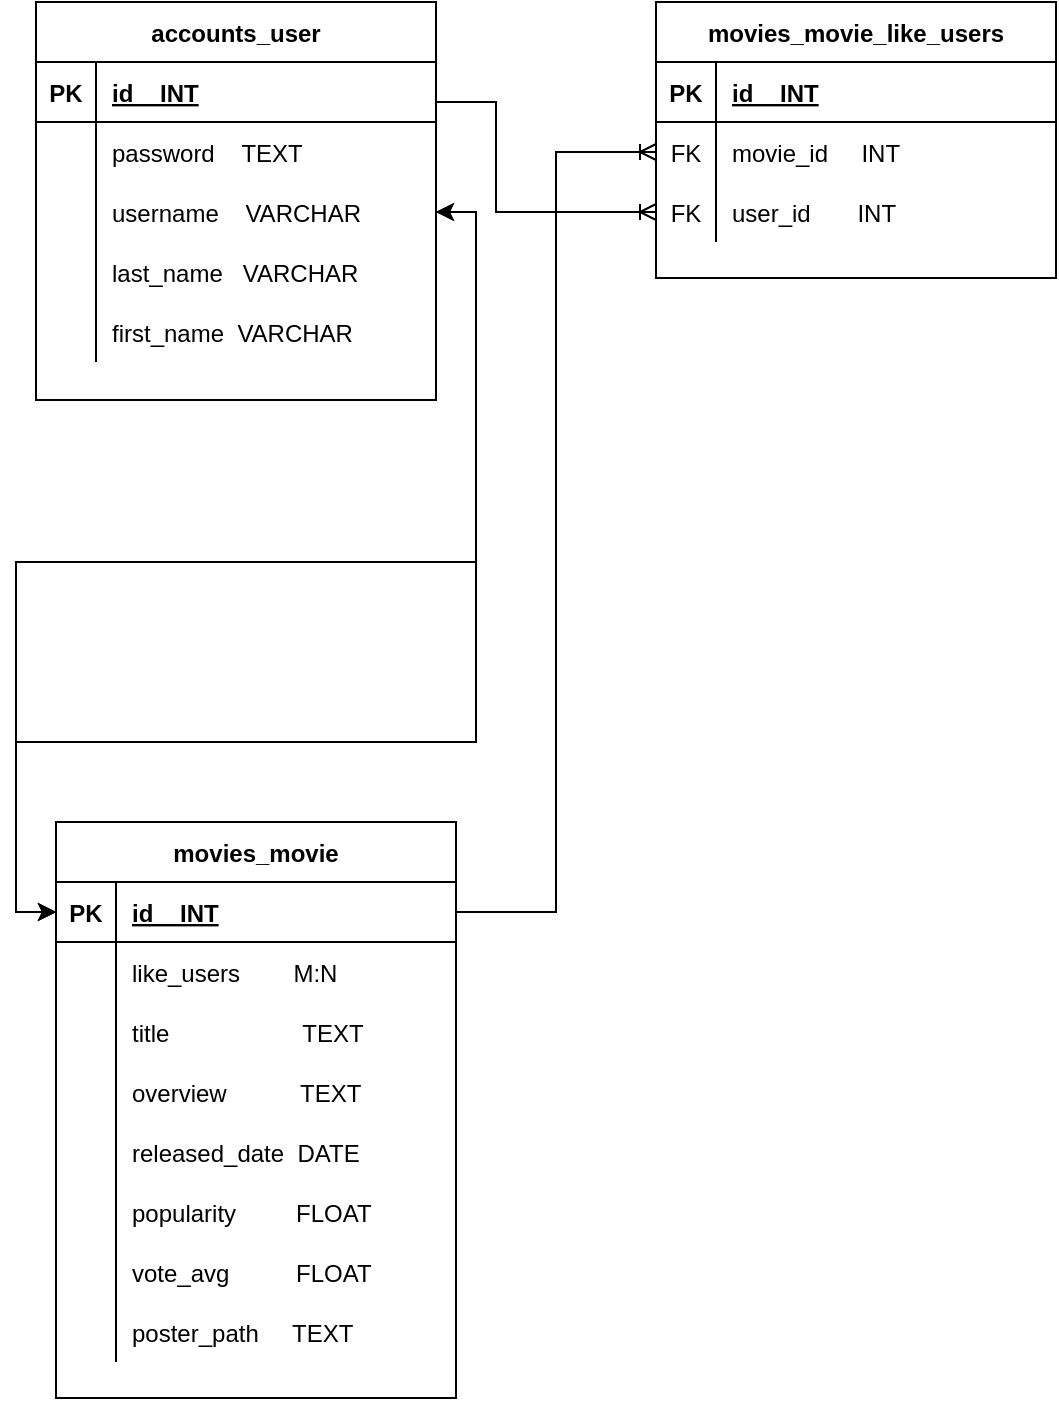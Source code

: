 <mxfile version="20.5.3" type="github">
  <diagram id="R2lEEEUBdFMjLlhIrx00" name="Page-1">
    <mxGraphModel dx="1422" dy="762" grid="1" gridSize="10" guides="1" tooltips="1" connect="1" arrows="1" fold="1" page="1" pageScale="1" pageWidth="850" pageHeight="1100" math="0" shadow="0" extFonts="Permanent Marker^https://fonts.googleapis.com/css?family=Permanent+Marker">
      <root>
        <mxCell id="0" />
        <mxCell id="1" parent="0" />
        <mxCell id="C-vyLk0tnHw3VtMMgP7b-23" value="accounts_user" style="shape=table;startSize=30;container=1;collapsible=1;childLayout=tableLayout;fixedRows=1;rowLines=0;fontStyle=1;align=center;resizeLast=1;" parent="1" vertex="1">
          <mxGeometry x="40" y="40" width="200" height="199" as="geometry" />
        </mxCell>
        <mxCell id="C-vyLk0tnHw3VtMMgP7b-24" value="" style="shape=partialRectangle;collapsible=0;dropTarget=0;pointerEvents=0;fillColor=none;points=[[0,0.5],[1,0.5]];portConstraint=eastwest;top=0;left=0;right=0;bottom=1;" parent="C-vyLk0tnHw3VtMMgP7b-23" vertex="1">
          <mxGeometry y="30" width="200" height="30" as="geometry" />
        </mxCell>
        <mxCell id="C-vyLk0tnHw3VtMMgP7b-25" value="PK" style="shape=partialRectangle;overflow=hidden;connectable=0;fillColor=none;top=0;left=0;bottom=0;right=0;fontStyle=1;" parent="C-vyLk0tnHw3VtMMgP7b-24" vertex="1">
          <mxGeometry width="30" height="30" as="geometry">
            <mxRectangle width="30" height="30" as="alternateBounds" />
          </mxGeometry>
        </mxCell>
        <mxCell id="C-vyLk0tnHw3VtMMgP7b-26" value="id    INT" style="shape=partialRectangle;overflow=hidden;connectable=0;fillColor=none;top=0;left=0;bottom=0;right=0;align=left;spacingLeft=6;fontStyle=5;" parent="C-vyLk0tnHw3VtMMgP7b-24" vertex="1">
          <mxGeometry x="30" width="170" height="30" as="geometry">
            <mxRectangle width="170" height="30" as="alternateBounds" />
          </mxGeometry>
        </mxCell>
        <mxCell id="C-vyLk0tnHw3VtMMgP7b-27" value="" style="shape=partialRectangle;collapsible=0;dropTarget=0;pointerEvents=0;fillColor=none;points=[[0,0.5],[1,0.5]];portConstraint=eastwest;top=0;left=0;right=0;bottom=0;" parent="C-vyLk0tnHw3VtMMgP7b-23" vertex="1">
          <mxGeometry y="60" width="200" height="30" as="geometry" />
        </mxCell>
        <mxCell id="C-vyLk0tnHw3VtMMgP7b-28" value="" style="shape=partialRectangle;overflow=hidden;connectable=0;fillColor=none;top=0;left=0;bottom=0;right=0;" parent="C-vyLk0tnHw3VtMMgP7b-27" vertex="1">
          <mxGeometry width="30" height="30" as="geometry">
            <mxRectangle width="30" height="30" as="alternateBounds" />
          </mxGeometry>
        </mxCell>
        <mxCell id="C-vyLk0tnHw3VtMMgP7b-29" value="password    TEXT" style="shape=partialRectangle;overflow=hidden;connectable=0;fillColor=none;top=0;left=0;bottom=0;right=0;align=left;spacingLeft=6;" parent="C-vyLk0tnHw3VtMMgP7b-27" vertex="1">
          <mxGeometry x="30" width="170" height="30" as="geometry">
            <mxRectangle width="170" height="30" as="alternateBounds" />
          </mxGeometry>
        </mxCell>
        <mxCell id="_Gtlp2m8IhrAsZFHsDkw-34" value="" style="shape=partialRectangle;collapsible=0;dropTarget=0;pointerEvents=0;fillColor=none;points=[[0,0.5],[1,0.5]];portConstraint=eastwest;top=0;left=0;right=0;bottom=0;" parent="C-vyLk0tnHw3VtMMgP7b-23" vertex="1">
          <mxGeometry y="90" width="200" height="30" as="geometry" />
        </mxCell>
        <mxCell id="_Gtlp2m8IhrAsZFHsDkw-35" value="" style="shape=partialRectangle;overflow=hidden;connectable=0;fillColor=none;top=0;left=0;bottom=0;right=0;" parent="_Gtlp2m8IhrAsZFHsDkw-34" vertex="1">
          <mxGeometry width="30" height="30" as="geometry">
            <mxRectangle width="30" height="30" as="alternateBounds" />
          </mxGeometry>
        </mxCell>
        <mxCell id="_Gtlp2m8IhrAsZFHsDkw-36" value="username    VARCHAR" style="shape=partialRectangle;overflow=hidden;connectable=0;fillColor=none;top=0;left=0;bottom=0;right=0;align=left;spacingLeft=6;" parent="_Gtlp2m8IhrAsZFHsDkw-34" vertex="1">
          <mxGeometry x="30" width="170" height="30" as="geometry">
            <mxRectangle width="170" height="30" as="alternateBounds" />
          </mxGeometry>
        </mxCell>
        <mxCell id="gFriDfM9oEjEB1-hXqj7-15" value="" style="shape=partialRectangle;collapsible=0;dropTarget=0;pointerEvents=0;fillColor=none;points=[[0,0.5],[1,0.5]];portConstraint=eastwest;top=0;left=0;right=0;bottom=0;" vertex="1" parent="C-vyLk0tnHw3VtMMgP7b-23">
          <mxGeometry y="120" width="200" height="30" as="geometry" />
        </mxCell>
        <mxCell id="gFriDfM9oEjEB1-hXqj7-16" value="" style="shape=partialRectangle;overflow=hidden;connectable=0;fillColor=none;top=0;left=0;bottom=0;right=0;" vertex="1" parent="gFriDfM9oEjEB1-hXqj7-15">
          <mxGeometry width="30" height="30" as="geometry">
            <mxRectangle width="30" height="30" as="alternateBounds" />
          </mxGeometry>
        </mxCell>
        <mxCell id="gFriDfM9oEjEB1-hXqj7-17" value="last_name   VARCHAR" style="shape=partialRectangle;overflow=hidden;connectable=0;fillColor=none;top=0;left=0;bottom=0;right=0;align=left;spacingLeft=6;" vertex="1" parent="gFriDfM9oEjEB1-hXqj7-15">
          <mxGeometry x="30" width="170" height="30" as="geometry">
            <mxRectangle width="170" height="30" as="alternateBounds" />
          </mxGeometry>
        </mxCell>
        <mxCell id="gFriDfM9oEjEB1-hXqj7-18" value="" style="shape=partialRectangle;collapsible=0;dropTarget=0;pointerEvents=0;fillColor=none;points=[[0,0.5],[1,0.5]];portConstraint=eastwest;top=0;left=0;right=0;bottom=0;" vertex="1" parent="C-vyLk0tnHw3VtMMgP7b-23">
          <mxGeometry y="150" width="200" height="30" as="geometry" />
        </mxCell>
        <mxCell id="gFriDfM9oEjEB1-hXqj7-19" value="" style="shape=partialRectangle;overflow=hidden;connectable=0;fillColor=none;top=0;left=0;bottom=0;right=0;" vertex="1" parent="gFriDfM9oEjEB1-hXqj7-18">
          <mxGeometry width="30" height="30" as="geometry">
            <mxRectangle width="30" height="30" as="alternateBounds" />
          </mxGeometry>
        </mxCell>
        <mxCell id="gFriDfM9oEjEB1-hXqj7-20" value="first_name  VARCHAR" style="shape=partialRectangle;overflow=hidden;connectable=0;fillColor=none;top=0;left=0;bottom=0;right=0;align=left;spacingLeft=6;" vertex="1" parent="gFriDfM9oEjEB1-hXqj7-18">
          <mxGeometry x="30" width="170" height="30" as="geometry">
            <mxRectangle width="170" height="30" as="alternateBounds" />
          </mxGeometry>
        </mxCell>
        <mxCell id="SHVEnZY-Xj5OVYKTXOCo-20" value="movies_movie" style="shape=table;startSize=30;container=1;collapsible=1;childLayout=tableLayout;fixedRows=1;rowLines=0;fontStyle=1;align=center;resizeLast=1;" parent="1" vertex="1">
          <mxGeometry x="50" y="450" width="200" height="288" as="geometry" />
        </mxCell>
        <mxCell id="SHVEnZY-Xj5OVYKTXOCo-21" value="" style="shape=partialRectangle;collapsible=0;dropTarget=0;pointerEvents=0;fillColor=none;points=[[0,0.5],[1,0.5]];portConstraint=eastwest;top=0;left=0;right=0;bottom=1;" parent="SHVEnZY-Xj5OVYKTXOCo-20" vertex="1">
          <mxGeometry y="30" width="200" height="30" as="geometry" />
        </mxCell>
        <mxCell id="SHVEnZY-Xj5OVYKTXOCo-22" value="PK" style="shape=partialRectangle;overflow=hidden;connectable=0;fillColor=none;top=0;left=0;bottom=0;right=0;fontStyle=1;" parent="SHVEnZY-Xj5OVYKTXOCo-21" vertex="1">
          <mxGeometry width="30" height="30" as="geometry">
            <mxRectangle width="30" height="30" as="alternateBounds" />
          </mxGeometry>
        </mxCell>
        <mxCell id="SHVEnZY-Xj5OVYKTXOCo-23" value="id    INT" style="shape=partialRectangle;overflow=hidden;connectable=0;fillColor=none;top=0;left=0;bottom=0;right=0;align=left;spacingLeft=6;fontStyle=5;" parent="SHVEnZY-Xj5OVYKTXOCo-21" vertex="1">
          <mxGeometry x="30" width="170" height="30" as="geometry">
            <mxRectangle width="170" height="30" as="alternateBounds" />
          </mxGeometry>
        </mxCell>
        <mxCell id="SHVEnZY-Xj5OVYKTXOCo-24" value="" style="shape=partialRectangle;collapsible=0;dropTarget=0;pointerEvents=0;fillColor=none;points=[[0,0.5],[1,0.5]];portConstraint=eastwest;top=0;left=0;right=0;bottom=0;" parent="SHVEnZY-Xj5OVYKTXOCo-20" vertex="1">
          <mxGeometry y="60" width="200" height="30" as="geometry" />
        </mxCell>
        <mxCell id="SHVEnZY-Xj5OVYKTXOCo-25" value="" style="shape=partialRectangle;overflow=hidden;connectable=0;fillColor=none;top=0;left=0;bottom=0;right=0;" parent="SHVEnZY-Xj5OVYKTXOCo-24" vertex="1">
          <mxGeometry width="30" height="30" as="geometry">
            <mxRectangle width="30" height="30" as="alternateBounds" />
          </mxGeometry>
        </mxCell>
        <mxCell id="SHVEnZY-Xj5OVYKTXOCo-26" value="like_users        M:N" style="shape=partialRectangle;overflow=hidden;connectable=0;fillColor=none;top=0;left=0;bottom=0;right=0;align=left;spacingLeft=6;" parent="SHVEnZY-Xj5OVYKTXOCo-24" vertex="1">
          <mxGeometry x="30" width="170" height="30" as="geometry">
            <mxRectangle width="170" height="30" as="alternateBounds" />
          </mxGeometry>
        </mxCell>
        <mxCell id="SHVEnZY-Xj5OVYKTXOCo-27" value="" style="shape=partialRectangle;collapsible=0;dropTarget=0;pointerEvents=0;fillColor=none;points=[[0,0.5],[1,0.5]];portConstraint=eastwest;top=0;left=0;right=0;bottom=0;" parent="SHVEnZY-Xj5OVYKTXOCo-20" vertex="1">
          <mxGeometry y="90" width="200" height="30" as="geometry" />
        </mxCell>
        <mxCell id="SHVEnZY-Xj5OVYKTXOCo-28" value="" style="shape=partialRectangle;overflow=hidden;connectable=0;fillColor=none;top=0;left=0;bottom=0;right=0;" parent="SHVEnZY-Xj5OVYKTXOCo-27" vertex="1">
          <mxGeometry width="30" height="30" as="geometry">
            <mxRectangle width="30" height="30" as="alternateBounds" />
          </mxGeometry>
        </mxCell>
        <mxCell id="SHVEnZY-Xj5OVYKTXOCo-29" value="title                    TEXT" style="shape=partialRectangle;overflow=hidden;connectable=0;fillColor=none;top=0;left=0;bottom=0;right=0;align=left;spacingLeft=6;" parent="SHVEnZY-Xj5OVYKTXOCo-27" vertex="1">
          <mxGeometry x="30" width="170" height="30" as="geometry">
            <mxRectangle width="170" height="30" as="alternateBounds" />
          </mxGeometry>
        </mxCell>
        <mxCell id="SHVEnZY-Xj5OVYKTXOCo-30" value="" style="shape=partialRectangle;collapsible=0;dropTarget=0;pointerEvents=0;fillColor=none;points=[[0,0.5],[1,0.5]];portConstraint=eastwest;top=0;left=0;right=0;bottom=0;" parent="SHVEnZY-Xj5OVYKTXOCo-20" vertex="1">
          <mxGeometry y="120" width="200" height="30" as="geometry" />
        </mxCell>
        <mxCell id="SHVEnZY-Xj5OVYKTXOCo-31" value="" style="shape=partialRectangle;overflow=hidden;connectable=0;fillColor=none;top=0;left=0;bottom=0;right=0;" parent="SHVEnZY-Xj5OVYKTXOCo-30" vertex="1">
          <mxGeometry width="30" height="30" as="geometry">
            <mxRectangle width="30" height="30" as="alternateBounds" />
          </mxGeometry>
        </mxCell>
        <mxCell id="SHVEnZY-Xj5OVYKTXOCo-32" value="overview           TEXT" style="shape=partialRectangle;overflow=hidden;connectable=0;fillColor=none;top=0;left=0;bottom=0;right=0;align=left;spacingLeft=6;" parent="SHVEnZY-Xj5OVYKTXOCo-30" vertex="1">
          <mxGeometry x="30" width="170" height="30" as="geometry">
            <mxRectangle width="170" height="30" as="alternateBounds" />
          </mxGeometry>
        </mxCell>
        <mxCell id="IMFWQAuMfKORE_Rh0uTt-1" value="" style="shape=partialRectangle;collapsible=0;dropTarget=0;pointerEvents=0;fillColor=none;points=[[0,0.5],[1,0.5]];portConstraint=eastwest;top=0;left=0;right=0;bottom=0;" parent="SHVEnZY-Xj5OVYKTXOCo-20" vertex="1">
          <mxGeometry y="150" width="200" height="30" as="geometry" />
        </mxCell>
        <mxCell id="IMFWQAuMfKORE_Rh0uTt-2" value="" style="shape=partialRectangle;overflow=hidden;connectable=0;fillColor=none;top=0;left=0;bottom=0;right=0;" parent="IMFWQAuMfKORE_Rh0uTt-1" vertex="1">
          <mxGeometry width="30" height="30" as="geometry">
            <mxRectangle width="30" height="30" as="alternateBounds" />
          </mxGeometry>
        </mxCell>
        <mxCell id="IMFWQAuMfKORE_Rh0uTt-3" value="released_date  DATE" style="shape=partialRectangle;overflow=hidden;connectable=0;fillColor=none;top=0;left=0;bottom=0;right=0;align=left;spacingLeft=6;" parent="IMFWQAuMfKORE_Rh0uTt-1" vertex="1">
          <mxGeometry x="30" width="170" height="30" as="geometry">
            <mxRectangle width="170" height="30" as="alternateBounds" />
          </mxGeometry>
        </mxCell>
        <mxCell id="gFriDfM9oEjEB1-hXqj7-8" value="" style="shape=partialRectangle;collapsible=0;dropTarget=0;pointerEvents=0;fillColor=none;points=[[0,0.5],[1,0.5]];portConstraint=eastwest;top=0;left=0;right=0;bottom=0;" vertex="1" parent="SHVEnZY-Xj5OVYKTXOCo-20">
          <mxGeometry y="180" width="200" height="30" as="geometry" />
        </mxCell>
        <mxCell id="gFriDfM9oEjEB1-hXqj7-9" value="" style="shape=partialRectangle;overflow=hidden;connectable=0;fillColor=none;top=0;left=0;bottom=0;right=0;" vertex="1" parent="gFriDfM9oEjEB1-hXqj7-8">
          <mxGeometry width="30" height="30" as="geometry">
            <mxRectangle width="30" height="30" as="alternateBounds" />
          </mxGeometry>
        </mxCell>
        <mxCell id="gFriDfM9oEjEB1-hXqj7-10" value="popularity         FLOAT" style="shape=partialRectangle;overflow=hidden;connectable=0;fillColor=none;top=0;left=0;bottom=0;right=0;align=left;spacingLeft=6;" vertex="1" parent="gFriDfM9oEjEB1-hXqj7-8">
          <mxGeometry x="30" width="170" height="30" as="geometry">
            <mxRectangle width="170" height="30" as="alternateBounds" />
          </mxGeometry>
        </mxCell>
        <mxCell id="gFriDfM9oEjEB1-hXqj7-11" value="" style="shape=partialRectangle;collapsible=0;dropTarget=0;pointerEvents=0;fillColor=none;points=[[0,0.5],[1,0.5]];portConstraint=eastwest;top=0;left=0;right=0;bottom=0;" vertex="1" parent="SHVEnZY-Xj5OVYKTXOCo-20">
          <mxGeometry y="210" width="200" height="30" as="geometry" />
        </mxCell>
        <mxCell id="gFriDfM9oEjEB1-hXqj7-12" value="" style="shape=partialRectangle;overflow=hidden;connectable=0;fillColor=none;top=0;left=0;bottom=0;right=0;" vertex="1" parent="gFriDfM9oEjEB1-hXqj7-11">
          <mxGeometry width="30" height="30" as="geometry">
            <mxRectangle width="30" height="30" as="alternateBounds" />
          </mxGeometry>
        </mxCell>
        <mxCell id="gFriDfM9oEjEB1-hXqj7-13" value="vote_avg          FLOAT" style="shape=partialRectangle;overflow=hidden;connectable=0;fillColor=none;top=0;left=0;bottom=0;right=0;align=left;spacingLeft=6;" vertex="1" parent="gFriDfM9oEjEB1-hXqj7-11">
          <mxGeometry x="30" width="170" height="30" as="geometry">
            <mxRectangle width="170" height="30" as="alternateBounds" />
          </mxGeometry>
        </mxCell>
        <mxCell id="gFriDfM9oEjEB1-hXqj7-21" value="" style="shape=partialRectangle;collapsible=0;dropTarget=0;pointerEvents=0;fillColor=none;points=[[0,0.5],[1,0.5]];portConstraint=eastwest;top=0;left=0;right=0;bottom=0;" vertex="1" parent="SHVEnZY-Xj5OVYKTXOCo-20">
          <mxGeometry y="240" width="200" height="30" as="geometry" />
        </mxCell>
        <mxCell id="gFriDfM9oEjEB1-hXqj7-22" value="" style="shape=partialRectangle;overflow=hidden;connectable=0;fillColor=none;top=0;left=0;bottom=0;right=0;" vertex="1" parent="gFriDfM9oEjEB1-hXqj7-21">
          <mxGeometry width="30" height="30" as="geometry">
            <mxRectangle width="30" height="30" as="alternateBounds" />
          </mxGeometry>
        </mxCell>
        <mxCell id="gFriDfM9oEjEB1-hXqj7-23" value="poster_path     TEXT" style="shape=partialRectangle;overflow=hidden;connectable=0;fillColor=none;top=0;left=0;bottom=0;right=0;align=left;spacingLeft=6;" vertex="1" parent="gFriDfM9oEjEB1-hXqj7-21">
          <mxGeometry x="30" width="170" height="30" as="geometry">
            <mxRectangle width="170" height="30" as="alternateBounds" />
          </mxGeometry>
        </mxCell>
        <mxCell id="SHVEnZY-Xj5OVYKTXOCo-39" value="movies_movie_like_users" style="shape=table;startSize=30;container=1;collapsible=1;childLayout=tableLayout;fixedRows=1;rowLines=0;fontStyle=1;align=center;resizeLast=1;" parent="1" vertex="1">
          <mxGeometry x="350" y="40" width="200" height="138" as="geometry" />
        </mxCell>
        <mxCell id="SHVEnZY-Xj5OVYKTXOCo-40" value="" style="shape=partialRectangle;collapsible=0;dropTarget=0;pointerEvents=0;fillColor=none;points=[[0,0.5],[1,0.5]];portConstraint=eastwest;top=0;left=0;right=0;bottom=1;" parent="SHVEnZY-Xj5OVYKTXOCo-39" vertex="1">
          <mxGeometry y="30" width="200" height="30" as="geometry" />
        </mxCell>
        <mxCell id="SHVEnZY-Xj5OVYKTXOCo-41" value="PK" style="shape=partialRectangle;overflow=hidden;connectable=0;fillColor=none;top=0;left=0;bottom=0;right=0;fontStyle=1;" parent="SHVEnZY-Xj5OVYKTXOCo-40" vertex="1">
          <mxGeometry width="30" height="30" as="geometry">
            <mxRectangle width="30" height="30" as="alternateBounds" />
          </mxGeometry>
        </mxCell>
        <mxCell id="SHVEnZY-Xj5OVYKTXOCo-42" value="id    INT" style="shape=partialRectangle;overflow=hidden;connectable=0;fillColor=none;top=0;left=0;bottom=0;right=0;align=left;spacingLeft=6;fontStyle=5;" parent="SHVEnZY-Xj5OVYKTXOCo-40" vertex="1">
          <mxGeometry x="30" width="170" height="30" as="geometry">
            <mxRectangle width="170" height="30" as="alternateBounds" />
          </mxGeometry>
        </mxCell>
        <mxCell id="SHVEnZY-Xj5OVYKTXOCo-43" value="" style="shape=partialRectangle;collapsible=0;dropTarget=0;pointerEvents=0;fillColor=none;points=[[0,0.5],[1,0.5]];portConstraint=eastwest;top=0;left=0;right=0;bottom=0;" parent="SHVEnZY-Xj5OVYKTXOCo-39" vertex="1">
          <mxGeometry y="60" width="200" height="30" as="geometry" />
        </mxCell>
        <mxCell id="SHVEnZY-Xj5OVYKTXOCo-44" value="FK" style="shape=partialRectangle;overflow=hidden;connectable=0;fillColor=none;top=0;left=0;bottom=0;right=0;" parent="SHVEnZY-Xj5OVYKTXOCo-43" vertex="1">
          <mxGeometry width="30" height="30" as="geometry">
            <mxRectangle width="30" height="30" as="alternateBounds" />
          </mxGeometry>
        </mxCell>
        <mxCell id="SHVEnZY-Xj5OVYKTXOCo-45" value="movie_id     INT" style="shape=partialRectangle;overflow=hidden;connectable=0;fillColor=none;top=0;left=0;bottom=0;right=0;align=left;spacingLeft=6;" parent="SHVEnZY-Xj5OVYKTXOCo-43" vertex="1">
          <mxGeometry x="30" width="170" height="30" as="geometry">
            <mxRectangle width="170" height="30" as="alternateBounds" />
          </mxGeometry>
        </mxCell>
        <mxCell id="SHVEnZY-Xj5OVYKTXOCo-46" value="" style="shape=partialRectangle;collapsible=0;dropTarget=0;pointerEvents=0;fillColor=none;points=[[0,0.5],[1,0.5]];portConstraint=eastwest;top=0;left=0;right=0;bottom=0;" parent="SHVEnZY-Xj5OVYKTXOCo-39" vertex="1">
          <mxGeometry y="90" width="200" height="30" as="geometry" />
        </mxCell>
        <mxCell id="SHVEnZY-Xj5OVYKTXOCo-47" value="FK" style="shape=partialRectangle;overflow=hidden;connectable=0;fillColor=none;top=0;left=0;bottom=0;right=0;" parent="SHVEnZY-Xj5OVYKTXOCo-46" vertex="1">
          <mxGeometry width="30" height="30" as="geometry">
            <mxRectangle width="30" height="30" as="alternateBounds" />
          </mxGeometry>
        </mxCell>
        <mxCell id="SHVEnZY-Xj5OVYKTXOCo-48" value="user_id       INT" style="shape=partialRectangle;overflow=hidden;connectable=0;fillColor=none;top=0;left=0;bottom=0;right=0;align=left;spacingLeft=6;" parent="SHVEnZY-Xj5OVYKTXOCo-46" vertex="1">
          <mxGeometry x="30" width="170" height="30" as="geometry">
            <mxRectangle width="170" height="30" as="alternateBounds" />
          </mxGeometry>
        </mxCell>
        <mxCell id="SHVEnZY-Xj5OVYKTXOCo-55" value="" style="edgeStyle=elbowEdgeStyle;fontSize=12;html=1;endArrow=ERoneToMany;rounded=0;strokeColor=default;entryX=0;entryY=0.5;entryDx=0;entryDy=0;" parent="1" target="SHVEnZY-Xj5OVYKTXOCo-46" edge="1">
          <mxGeometry width="100" height="100" relative="1" as="geometry">
            <mxPoint x="240" y="90" as="sourcePoint" />
            <mxPoint x="320" y="344.5" as="targetPoint" />
            <Array as="points">
              <mxPoint x="270" y="230" />
              <mxPoint x="270" y="130" />
            </Array>
          </mxGeometry>
        </mxCell>
        <mxCell id="SHVEnZY-Xj5OVYKTXOCo-56" value="" style="edgeStyle=elbowEdgeStyle;fontSize=12;html=1;endArrow=ERoneToMany;rounded=0;strokeColor=default;entryX=0;entryY=0.5;entryDx=0;entryDy=0;exitX=1;exitY=0.5;exitDx=0;exitDy=0;" parent="1" source="SHVEnZY-Xj5OVYKTXOCo-21" target="SHVEnZY-Xj5OVYKTXOCo-43" edge="1">
          <mxGeometry width="100" height="100" relative="1" as="geometry">
            <mxPoint x="240" y="370" as="sourcePoint" />
            <mxPoint x="300" y="392" as="targetPoint" />
          </mxGeometry>
        </mxCell>
        <mxCell id="gFriDfM9oEjEB1-hXqj7-1" value="" style="edgeStyle=orthogonalEdgeStyle;rounded=0;orthogonalLoop=1;jettySize=auto;html=1;" edge="1" parent="1" source="_Gtlp2m8IhrAsZFHsDkw-34" target="SHVEnZY-Xj5OVYKTXOCo-21">
          <mxGeometry relative="1" as="geometry" />
        </mxCell>
        <mxCell id="gFriDfM9oEjEB1-hXqj7-2" value="" style="edgeStyle=orthogonalEdgeStyle;rounded=0;orthogonalLoop=1;jettySize=auto;html=1;" edge="1" parent="1" source="SHVEnZY-Xj5OVYKTXOCo-21" target="_Gtlp2m8IhrAsZFHsDkw-34">
          <mxGeometry relative="1" as="geometry" />
        </mxCell>
        <mxCell id="gFriDfM9oEjEB1-hXqj7-3" value="" style="edgeStyle=orthogonalEdgeStyle;rounded=0;orthogonalLoop=1;jettySize=auto;html=1;" edge="1" parent="1" source="_Gtlp2m8IhrAsZFHsDkw-34" target="SHVEnZY-Xj5OVYKTXOCo-21">
          <mxGeometry relative="1" as="geometry" />
        </mxCell>
        <mxCell id="gFriDfM9oEjEB1-hXqj7-4" value="" style="edgeStyle=orthogonalEdgeStyle;rounded=0;orthogonalLoop=1;jettySize=auto;html=1;" edge="1" parent="1" source="SHVEnZY-Xj5OVYKTXOCo-21" target="_Gtlp2m8IhrAsZFHsDkw-34">
          <mxGeometry relative="1" as="geometry" />
        </mxCell>
        <mxCell id="gFriDfM9oEjEB1-hXqj7-14" value="" style="edgeStyle=orthogonalEdgeStyle;rounded=0;orthogonalLoop=1;jettySize=auto;html=1;" edge="1" parent="1" source="_Gtlp2m8IhrAsZFHsDkw-34" target="SHVEnZY-Xj5OVYKTXOCo-21">
          <mxGeometry relative="1" as="geometry">
            <Array as="points">
              <mxPoint x="260" y="145" />
              <mxPoint x="260" y="410" />
              <mxPoint x="30" y="410" />
              <mxPoint x="30" y="495" />
            </Array>
          </mxGeometry>
        </mxCell>
      </root>
    </mxGraphModel>
  </diagram>
</mxfile>
